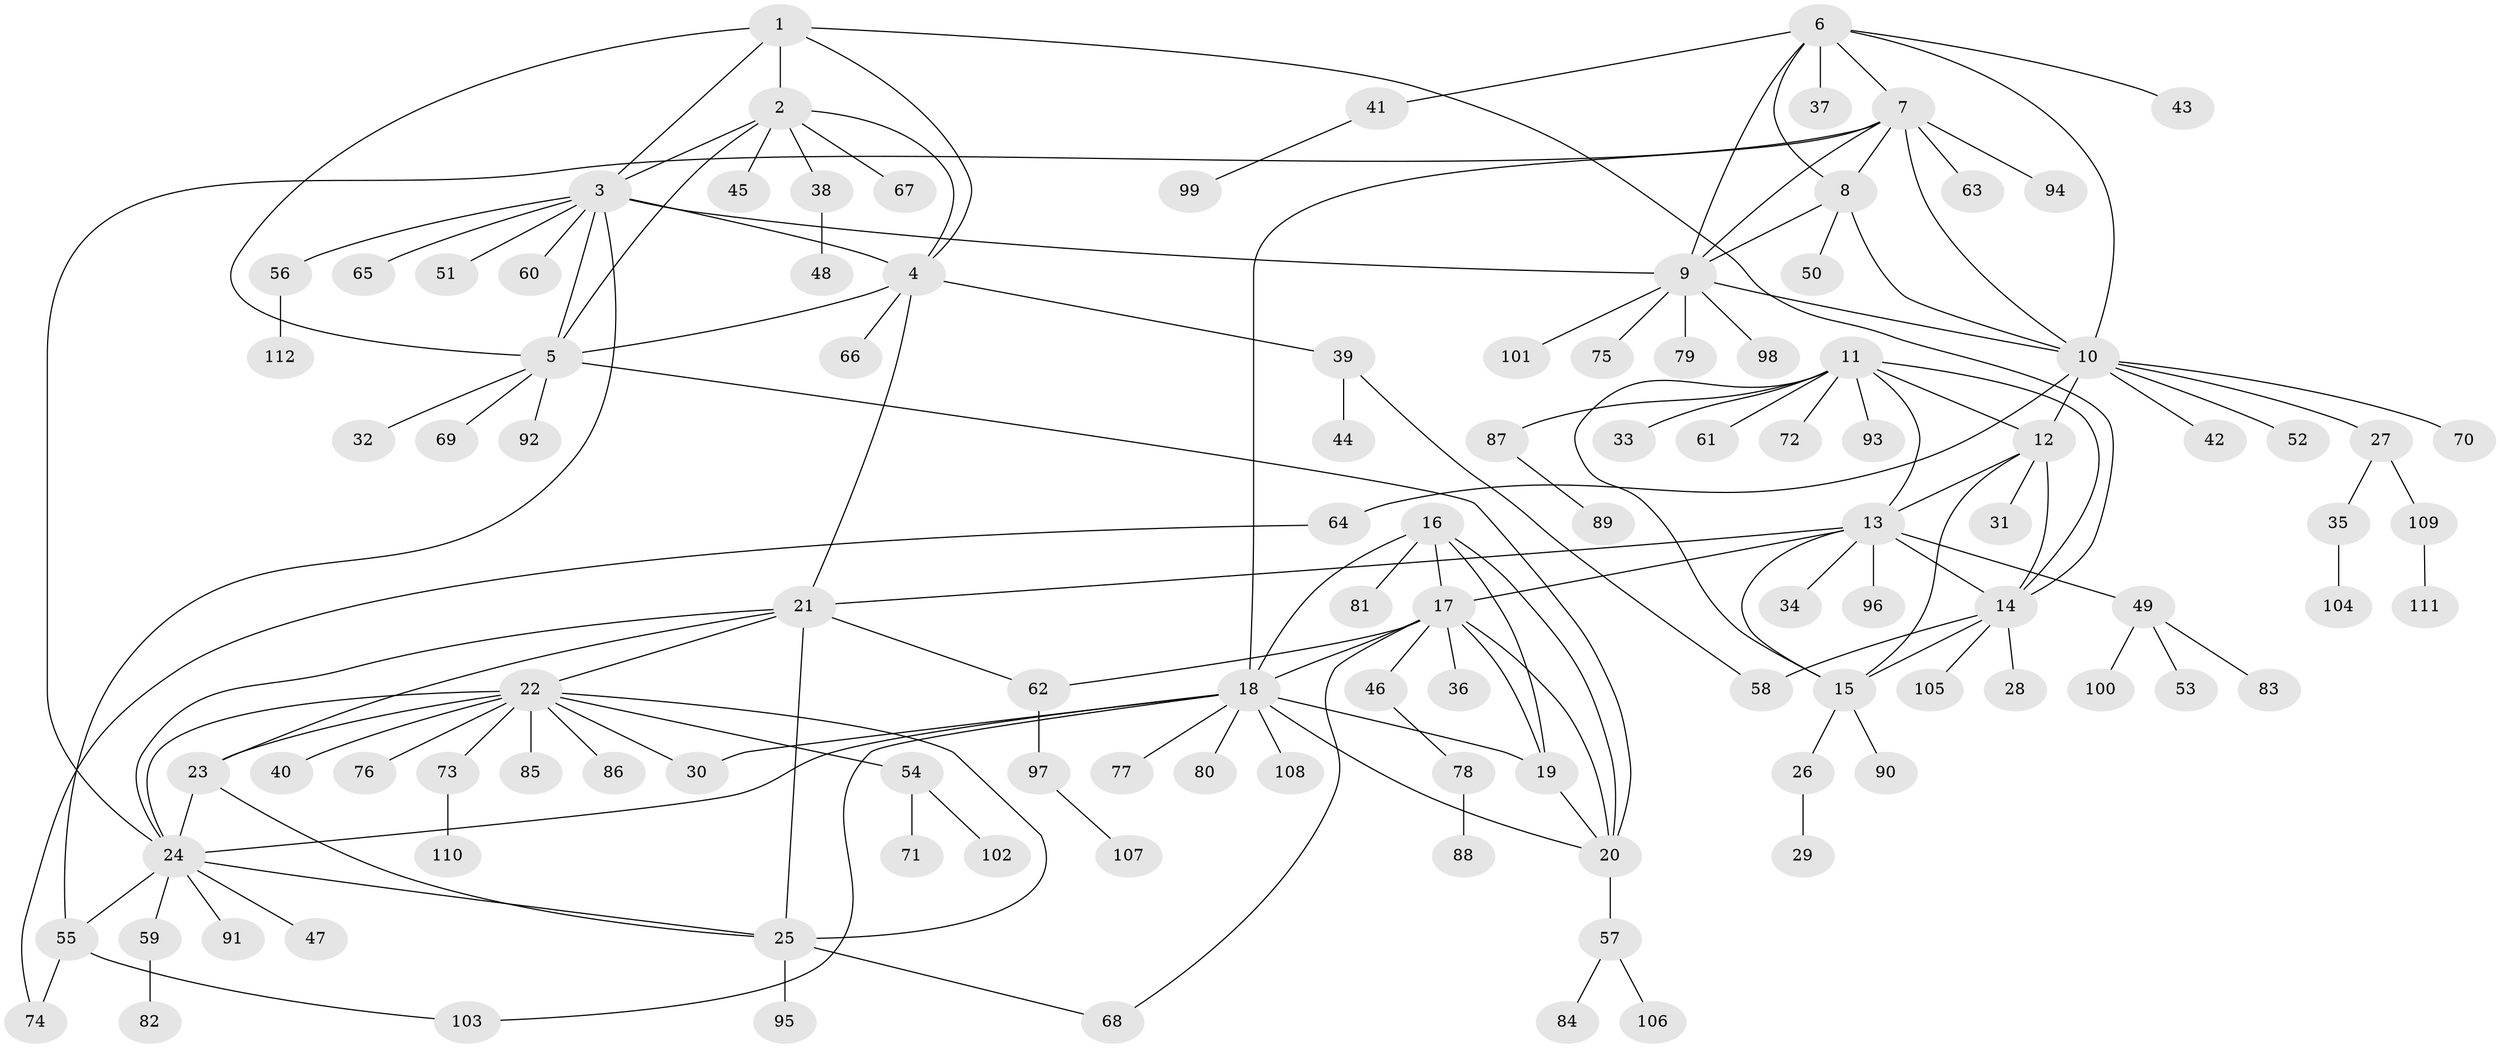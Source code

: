 // coarse degree distribution, {5: 0.058823529411764705, 8: 0.04411764705882353, 7: 0.08823529411764706, 2: 0.11764705882352941, 9: 0.04411764705882353, 6: 0.058823529411764705, 1: 0.5, 4: 0.04411764705882353, 3: 0.04411764705882353}
// Generated by graph-tools (version 1.1) at 2025/37/03/04/25 23:37:42]
// undirected, 112 vertices, 154 edges
graph export_dot {
  node [color=gray90,style=filled];
  1;
  2;
  3;
  4;
  5;
  6;
  7;
  8;
  9;
  10;
  11;
  12;
  13;
  14;
  15;
  16;
  17;
  18;
  19;
  20;
  21;
  22;
  23;
  24;
  25;
  26;
  27;
  28;
  29;
  30;
  31;
  32;
  33;
  34;
  35;
  36;
  37;
  38;
  39;
  40;
  41;
  42;
  43;
  44;
  45;
  46;
  47;
  48;
  49;
  50;
  51;
  52;
  53;
  54;
  55;
  56;
  57;
  58;
  59;
  60;
  61;
  62;
  63;
  64;
  65;
  66;
  67;
  68;
  69;
  70;
  71;
  72;
  73;
  74;
  75;
  76;
  77;
  78;
  79;
  80;
  81;
  82;
  83;
  84;
  85;
  86;
  87;
  88;
  89;
  90;
  91;
  92;
  93;
  94;
  95;
  96;
  97;
  98;
  99;
  100;
  101;
  102;
  103;
  104;
  105;
  106;
  107;
  108;
  109;
  110;
  111;
  112;
  1 -- 2;
  1 -- 3;
  1 -- 4;
  1 -- 5;
  1 -- 14;
  2 -- 3;
  2 -- 4;
  2 -- 5;
  2 -- 38;
  2 -- 45;
  2 -- 67;
  3 -- 4;
  3 -- 5;
  3 -- 9;
  3 -- 51;
  3 -- 55;
  3 -- 56;
  3 -- 60;
  3 -- 65;
  4 -- 5;
  4 -- 21;
  4 -- 39;
  4 -- 66;
  5 -- 20;
  5 -- 32;
  5 -- 69;
  5 -- 92;
  6 -- 7;
  6 -- 8;
  6 -- 9;
  6 -- 10;
  6 -- 37;
  6 -- 41;
  6 -- 43;
  7 -- 8;
  7 -- 9;
  7 -- 10;
  7 -- 18;
  7 -- 24;
  7 -- 63;
  7 -- 94;
  8 -- 9;
  8 -- 10;
  8 -- 50;
  9 -- 10;
  9 -- 75;
  9 -- 79;
  9 -- 98;
  9 -- 101;
  10 -- 12;
  10 -- 27;
  10 -- 42;
  10 -- 52;
  10 -- 64;
  10 -- 70;
  11 -- 12;
  11 -- 13;
  11 -- 14;
  11 -- 15;
  11 -- 33;
  11 -- 61;
  11 -- 72;
  11 -- 87;
  11 -- 93;
  12 -- 13;
  12 -- 14;
  12 -- 15;
  12 -- 31;
  13 -- 14;
  13 -- 15;
  13 -- 17;
  13 -- 21;
  13 -- 34;
  13 -- 49;
  13 -- 96;
  14 -- 15;
  14 -- 28;
  14 -- 58;
  14 -- 105;
  15 -- 26;
  15 -- 90;
  16 -- 17;
  16 -- 18;
  16 -- 19;
  16 -- 20;
  16 -- 81;
  17 -- 18;
  17 -- 19;
  17 -- 20;
  17 -- 36;
  17 -- 46;
  17 -- 62;
  17 -- 68;
  18 -- 19;
  18 -- 20;
  18 -- 24;
  18 -- 30;
  18 -- 77;
  18 -- 80;
  18 -- 103;
  18 -- 108;
  19 -- 20;
  20 -- 57;
  21 -- 22;
  21 -- 23;
  21 -- 24;
  21 -- 25;
  21 -- 62;
  22 -- 23;
  22 -- 24;
  22 -- 25;
  22 -- 30;
  22 -- 40;
  22 -- 54;
  22 -- 73;
  22 -- 76;
  22 -- 85;
  22 -- 86;
  23 -- 24;
  23 -- 25;
  24 -- 25;
  24 -- 47;
  24 -- 55;
  24 -- 59;
  24 -- 91;
  25 -- 68;
  25 -- 95;
  26 -- 29;
  27 -- 35;
  27 -- 109;
  35 -- 104;
  38 -- 48;
  39 -- 44;
  39 -- 58;
  41 -- 99;
  46 -- 78;
  49 -- 53;
  49 -- 83;
  49 -- 100;
  54 -- 71;
  54 -- 102;
  55 -- 74;
  55 -- 103;
  56 -- 112;
  57 -- 84;
  57 -- 106;
  59 -- 82;
  62 -- 97;
  64 -- 74;
  73 -- 110;
  78 -- 88;
  87 -- 89;
  97 -- 107;
  109 -- 111;
}
